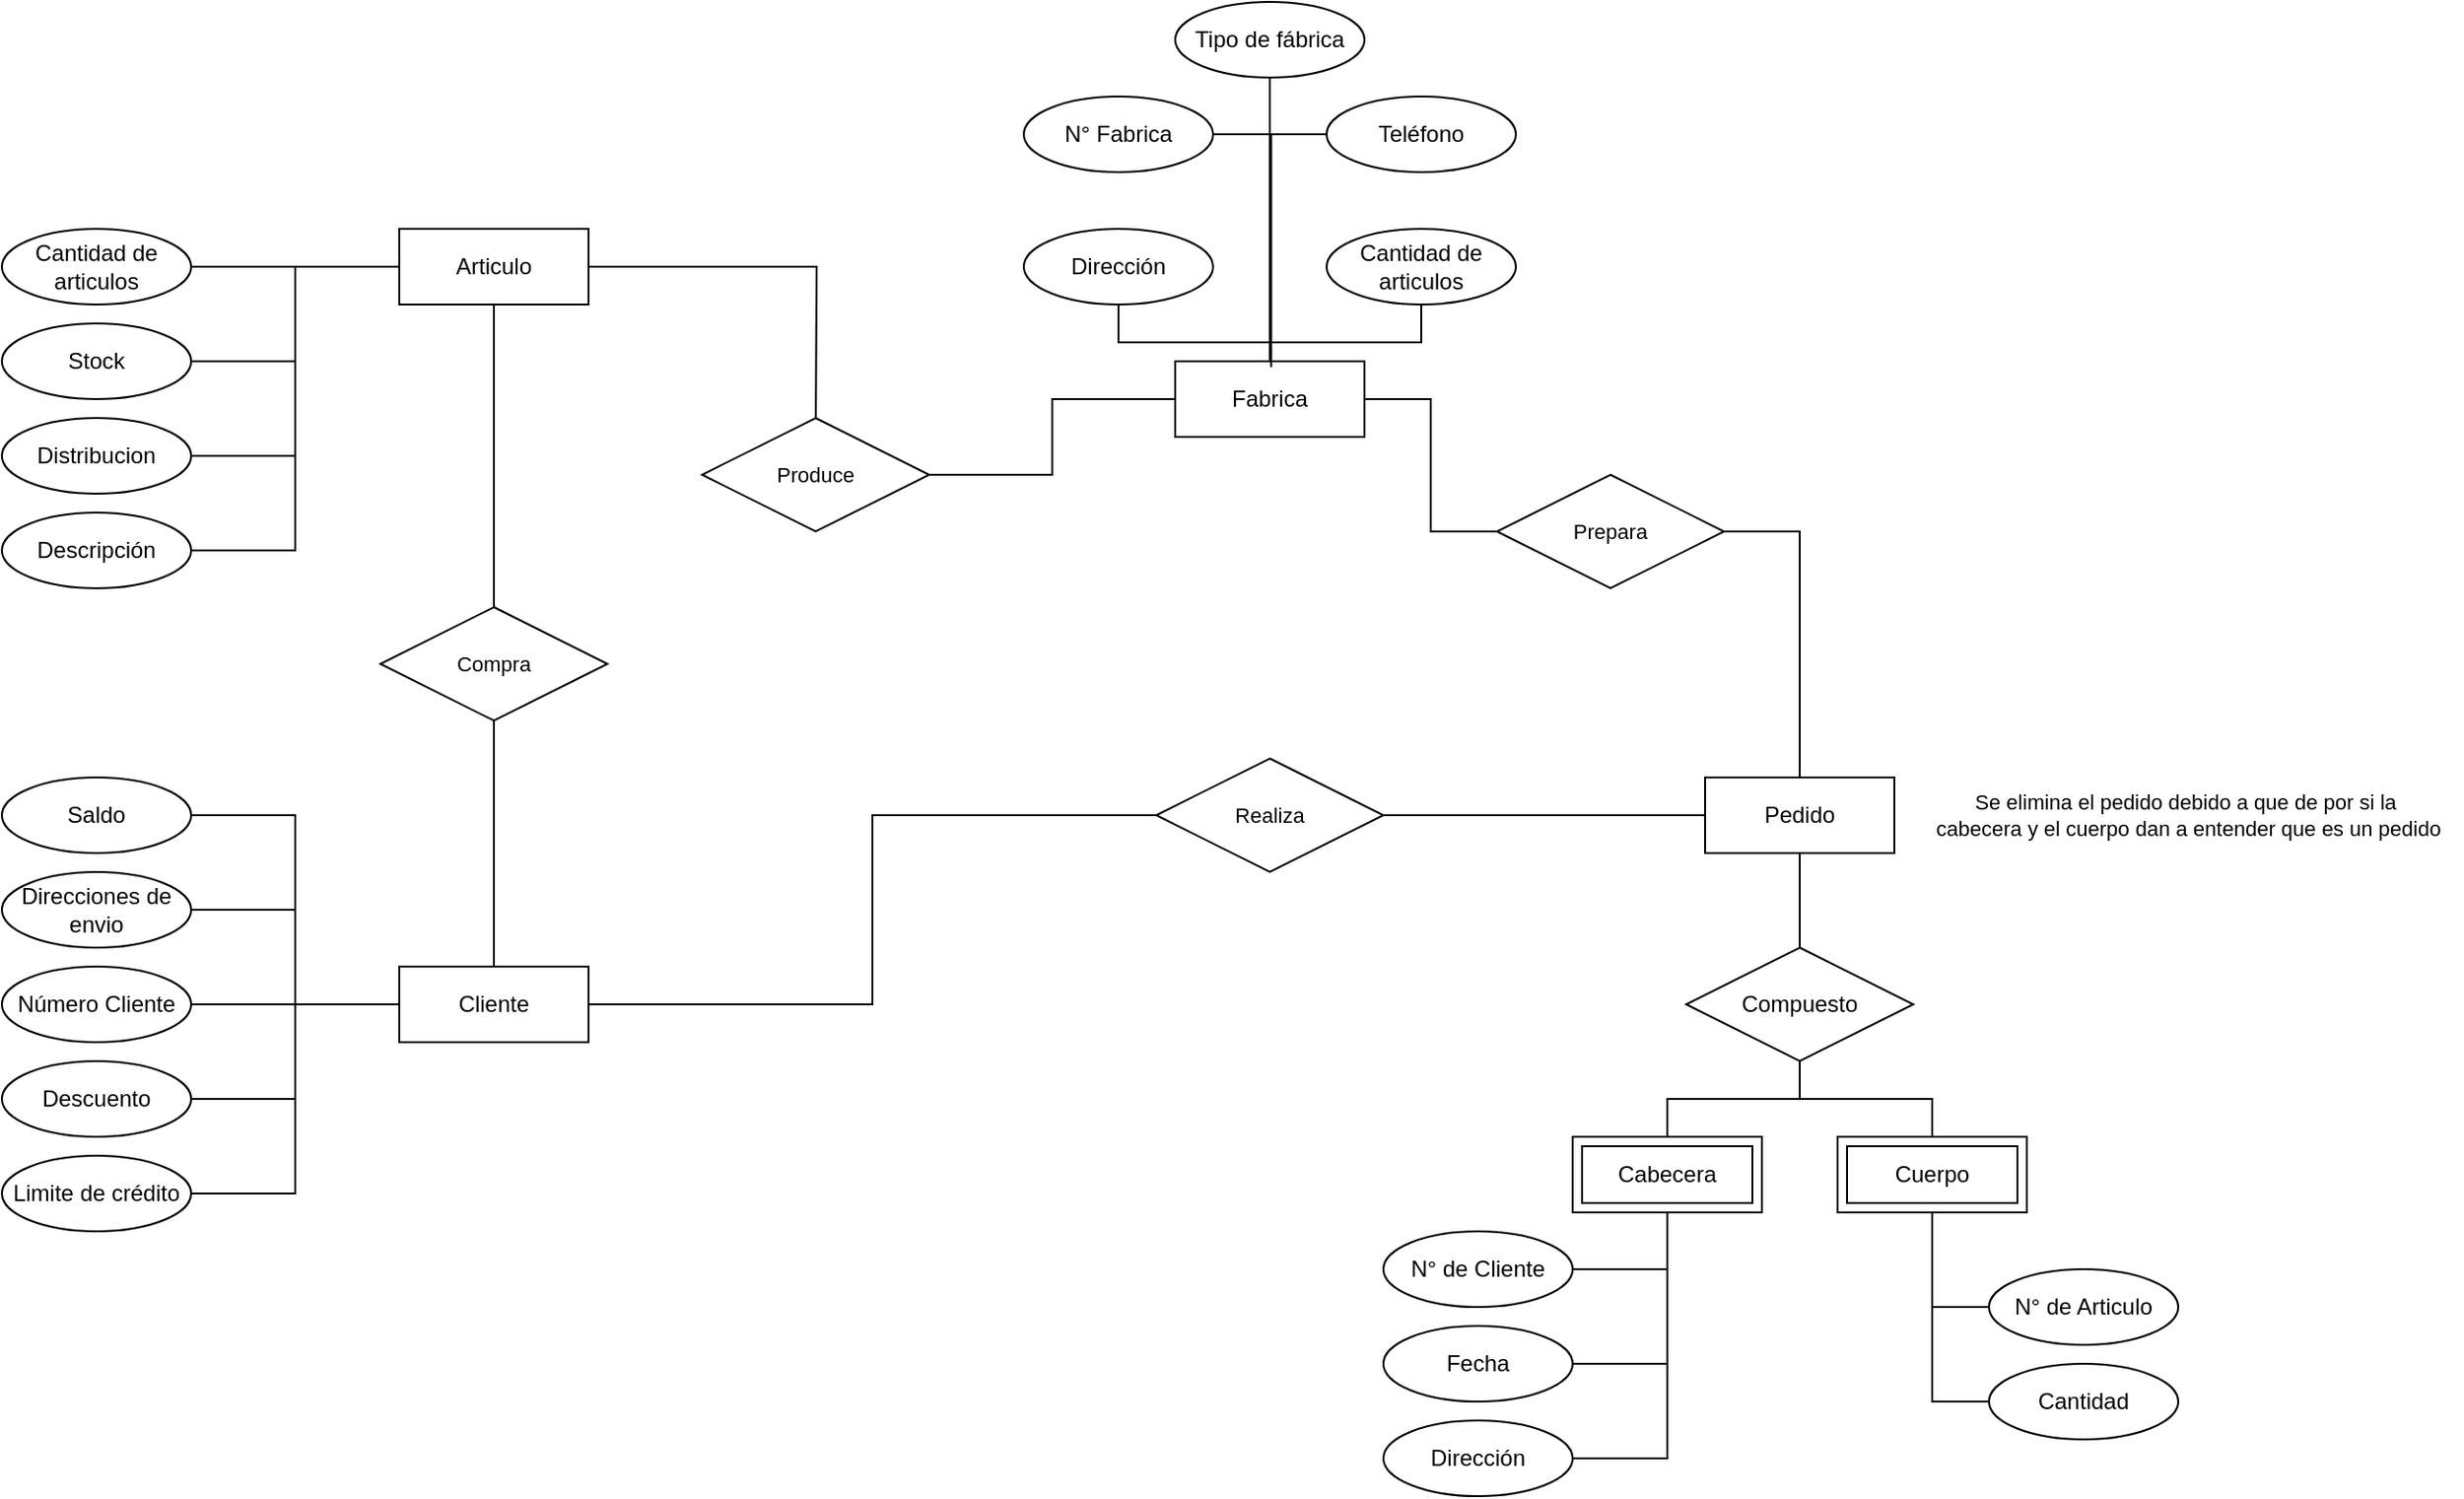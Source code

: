 <mxfile version="26.2.14">
  <diagram id="R2lEEEUBdFMjLlhIrx00" name="Page-1">
    <mxGraphModel dx="2528" dy="2024" grid="1" gridSize="10" guides="1" tooltips="1" connect="1" arrows="1" fold="1" page="1" pageScale="1" pageWidth="850" pageHeight="1100" math="0" shadow="0" extFonts="Permanent Marker^https://fonts.googleapis.com/css?family=Permanent+Marker">
      <root>
        <mxCell id="0" />
        <mxCell id="1" parent="0" />
        <mxCell id="qCwLDIvfv1qq6wKc-2Fu-142" style="edgeStyle=orthogonalEdgeStyle;shape=connector;rounded=0;orthogonalLoop=1;jettySize=auto;html=1;exitX=0;exitY=0.5;exitDx=0;exitDy=0;entryX=0;entryY=0.5;entryDx=0;entryDy=0;strokeColor=default;align=center;verticalAlign=middle;fontFamily=Helvetica;fontSize=11;fontColor=default;labelBackgroundColor=default;startFill=0;endArrow=none;" parent="1" source="sgwD09Vucb2RuYhrBA37-1" target="qCwLDIvfv1qq6wKc-2Fu-127" edge="1">
          <mxGeometry relative="1" as="geometry" />
        </mxCell>
        <mxCell id="sgwD09Vucb2RuYhrBA37-1" value="Cliente" style="whiteSpace=wrap;html=1;align=center;direction=west;" parent="1" vertex="1">
          <mxGeometry x="-510" y="140" width="100" height="40" as="geometry" />
        </mxCell>
        <mxCell id="qCwLDIvfv1qq6wKc-2Fu-140" style="edgeStyle=orthogonalEdgeStyle;shape=connector;rounded=0;orthogonalLoop=1;jettySize=auto;html=1;exitX=0;exitY=0.5;exitDx=0;exitDy=0;entryX=1;entryY=0.5;entryDx=0;entryDy=0;strokeColor=default;align=center;verticalAlign=middle;fontFamily=Helvetica;fontSize=11;fontColor=default;labelBackgroundColor=default;startFill=0;endArrow=none;" parent="1" source="sgwD09Vucb2RuYhrBA37-2" target="sgwD09Vucb2RuYhrBA37-1" edge="1">
          <mxGeometry relative="1" as="geometry" />
        </mxCell>
        <mxCell id="sgwD09Vucb2RuYhrBA37-2" value="Descuento" style="ellipse;whiteSpace=wrap;html=1;align=center;direction=west;" parent="1" vertex="1">
          <mxGeometry x="-720" y="190" width="100" height="40" as="geometry" />
        </mxCell>
        <mxCell id="qCwLDIvfv1qq6wKc-2Fu-70" style="edgeStyle=orthogonalEdgeStyle;shape=connector;rounded=0;orthogonalLoop=1;jettySize=auto;html=1;exitX=0.5;exitY=1;exitDx=0;exitDy=0;entryX=1;entryY=0.5;entryDx=0;entryDy=0;strokeColor=default;align=center;verticalAlign=middle;fontFamily=Helvetica;fontSize=11;fontColor=default;labelBackgroundColor=default;startFill=0;endArrow=none;" parent="1" source="sgwD09Vucb2RuYhrBA37-4" target="qCwLDIvfv1qq6wKc-2Fu-65" edge="1">
          <mxGeometry relative="1" as="geometry" />
        </mxCell>
        <mxCell id="qCwLDIvfv1qq6wKc-2Fu-71" style="edgeStyle=orthogonalEdgeStyle;shape=connector;rounded=0;orthogonalLoop=1;jettySize=auto;html=1;exitX=0.5;exitY=1;exitDx=0;exitDy=0;entryX=1;entryY=0.5;entryDx=0;entryDy=0;strokeColor=default;align=center;verticalAlign=middle;fontFamily=Helvetica;fontSize=11;fontColor=default;labelBackgroundColor=default;startFill=0;endArrow=none;" parent="1" source="sgwD09Vucb2RuYhrBA37-4" target="qCwLDIvfv1qq6wKc-2Fu-66" edge="1">
          <mxGeometry relative="1" as="geometry" />
        </mxCell>
        <mxCell id="qCwLDIvfv1qq6wKc-2Fu-72" style="edgeStyle=orthogonalEdgeStyle;shape=connector;rounded=0;orthogonalLoop=1;jettySize=auto;html=1;exitX=0.5;exitY=1;exitDx=0;exitDy=0;entryX=1;entryY=0.5;entryDx=0;entryDy=0;strokeColor=default;align=center;verticalAlign=middle;fontFamily=Helvetica;fontSize=11;fontColor=default;labelBackgroundColor=default;startFill=0;endArrow=none;" parent="1" source="sgwD09Vucb2RuYhrBA37-4" target="qCwLDIvfv1qq6wKc-2Fu-64" edge="1">
          <mxGeometry relative="1" as="geometry" />
        </mxCell>
        <mxCell id="sgwD09Vucb2RuYhrBA37-4" value="Cabecera" style="shape=ext;margin=3;double=1;whiteSpace=wrap;html=1;align=center;" parent="1" vertex="1">
          <mxGeometry x="110" y="230" width="100" height="40" as="geometry" />
        </mxCell>
        <mxCell id="qCwLDIvfv1qq6wKc-2Fu-131" style="edgeStyle=orthogonalEdgeStyle;shape=connector;rounded=0;orthogonalLoop=1;jettySize=auto;html=1;exitX=0.5;exitY=1;exitDx=0;exitDy=0;entryX=0.5;entryY=0;entryDx=0;entryDy=0;strokeColor=default;align=center;verticalAlign=middle;fontFamily=Helvetica;fontSize=11;fontColor=default;labelBackgroundColor=default;startFill=0;endArrow=none;" parent="1" source="qCwLDIvfv1qq6wKc-2Fu-1" target="qCwLDIvfv1qq6wKc-2Fu-130" edge="1">
          <mxGeometry relative="1" as="geometry" />
        </mxCell>
        <mxCell id="qCwLDIvfv1qq6wKc-2Fu-134" style="edgeStyle=orthogonalEdgeStyle;shape=connector;rounded=0;orthogonalLoop=1;jettySize=auto;html=1;exitX=0;exitY=0.5;exitDx=0;exitDy=0;entryX=1;entryY=0.5;entryDx=0;entryDy=0;strokeColor=default;align=center;verticalAlign=middle;fontFamily=Helvetica;fontSize=11;fontColor=default;labelBackgroundColor=default;startFill=0;endArrow=none;" parent="1" source="qCwLDIvfv1qq6wKc-2Fu-1" target="qCwLDIvfv1qq6wKc-2Fu-16" edge="1">
          <mxGeometry relative="1" as="geometry" />
        </mxCell>
        <mxCell id="qCwLDIvfv1qq6wKc-2Fu-135" style="edgeStyle=orthogonalEdgeStyle;shape=connector;rounded=0;orthogonalLoop=1;jettySize=auto;html=1;exitX=0;exitY=0.5;exitDx=0;exitDy=0;entryX=1;entryY=0.5;entryDx=0;entryDy=0;strokeColor=default;align=center;verticalAlign=middle;fontFamily=Helvetica;fontSize=11;fontColor=default;labelBackgroundColor=default;startFill=0;endArrow=none;" parent="1" source="qCwLDIvfv1qq6wKc-2Fu-1" target="qCwLDIvfv1qq6wKc-2Fu-15" edge="1">
          <mxGeometry relative="1" as="geometry" />
        </mxCell>
        <mxCell id="qCwLDIvfv1qq6wKc-2Fu-136" style="edgeStyle=orthogonalEdgeStyle;shape=connector;rounded=0;orthogonalLoop=1;jettySize=auto;html=1;exitX=0;exitY=0.5;exitDx=0;exitDy=0;entryX=1;entryY=0.5;entryDx=0;entryDy=0;strokeColor=default;align=center;verticalAlign=middle;fontFamily=Helvetica;fontSize=11;fontColor=default;labelBackgroundColor=default;startFill=0;endArrow=none;" parent="1" source="qCwLDIvfv1qq6wKc-2Fu-1" target="qCwLDIvfv1qq6wKc-2Fu-8" edge="1">
          <mxGeometry relative="1" as="geometry" />
        </mxCell>
        <mxCell id="qCwLDIvfv1qq6wKc-2Fu-146" style="edgeStyle=orthogonalEdgeStyle;shape=connector;rounded=0;orthogonalLoop=1;jettySize=auto;html=1;exitX=1;exitY=0.5;exitDx=0;exitDy=0;entryX=0;entryY=0.5;entryDx=0;entryDy=0;strokeColor=default;align=center;verticalAlign=middle;fontFamily=Helvetica;fontSize=11;fontColor=default;labelBackgroundColor=default;startFill=0;endArrow=none;" parent="1" source="qCwLDIvfv1qq6wKc-2Fu-1" edge="1">
          <mxGeometry relative="1" as="geometry">
            <mxPoint x="-290" y="-130" as="targetPoint" />
          </mxGeometry>
        </mxCell>
        <mxCell id="qCwLDIvfv1qq6wKc-2Fu-1" value="Articulo" style="whiteSpace=wrap;html=1;align=center;" parent="1" vertex="1">
          <mxGeometry x="-510" y="-250" width="100" height="40" as="geometry" />
        </mxCell>
        <mxCell id="qCwLDIvfv1qq6wKc-2Fu-144" style="edgeStyle=orthogonalEdgeStyle;shape=connector;rounded=0;orthogonalLoop=1;jettySize=auto;html=1;exitX=0.5;exitY=0;exitDx=0;exitDy=0;entryX=1;entryY=0.5;entryDx=0;entryDy=0;strokeColor=default;align=center;verticalAlign=middle;fontFamily=Helvetica;fontSize=11;fontColor=default;labelBackgroundColor=default;startFill=0;endArrow=none;" parent="1" source="qCwLDIvfv1qq6wKc-2Fu-2" target="qCwLDIvfv1qq6wKc-2Fu-126" edge="1">
          <mxGeometry relative="1" as="geometry" />
        </mxCell>
        <mxCell id="qCwLDIvfv1qq6wKc-2Fu-2" value="Pedido" style="whiteSpace=wrap;html=1;align=center;" parent="1" vertex="1">
          <mxGeometry x="180" y="40" width="100" height="40" as="geometry" />
        </mxCell>
        <mxCell id="qCwLDIvfv1qq6wKc-2Fu-73" style="edgeStyle=orthogonalEdgeStyle;shape=connector;rounded=0;orthogonalLoop=1;jettySize=auto;html=1;exitX=0.5;exitY=1;exitDx=0;exitDy=0;entryX=0;entryY=0.5;entryDx=0;entryDy=0;strokeColor=default;align=center;verticalAlign=middle;fontFamily=Helvetica;fontSize=11;fontColor=default;labelBackgroundColor=default;startFill=0;endArrow=none;" parent="1" source="qCwLDIvfv1qq6wKc-2Fu-4" target="qCwLDIvfv1qq6wKc-2Fu-68" edge="1">
          <mxGeometry relative="1" as="geometry" />
        </mxCell>
        <mxCell id="qCwLDIvfv1qq6wKc-2Fu-74" style="edgeStyle=orthogonalEdgeStyle;shape=connector;rounded=0;orthogonalLoop=1;jettySize=auto;html=1;exitX=0.5;exitY=1;exitDx=0;exitDy=0;entryX=0;entryY=0.5;entryDx=0;entryDy=0;strokeColor=default;align=center;verticalAlign=middle;fontFamily=Helvetica;fontSize=11;fontColor=default;labelBackgroundColor=default;startFill=0;endArrow=none;" parent="1" source="qCwLDIvfv1qq6wKc-2Fu-4" target="qCwLDIvfv1qq6wKc-2Fu-69" edge="1">
          <mxGeometry relative="1" as="geometry" />
        </mxCell>
        <mxCell id="qCwLDIvfv1qq6wKc-2Fu-4" value="Cuerpo" style="shape=ext;margin=3;double=1;whiteSpace=wrap;html=1;align=center;" parent="1" vertex="1">
          <mxGeometry x="250" y="230" width="100" height="40" as="geometry" />
        </mxCell>
        <mxCell id="qCwLDIvfv1qq6wKc-2Fu-137" style="edgeStyle=orthogonalEdgeStyle;shape=connector;rounded=0;orthogonalLoop=1;jettySize=auto;html=1;exitX=0;exitY=0.5;exitDx=0;exitDy=0;entryX=1;entryY=0.5;entryDx=0;entryDy=0;strokeColor=default;align=center;verticalAlign=middle;fontFamily=Helvetica;fontSize=11;fontColor=default;labelBackgroundColor=default;startFill=0;endArrow=none;" parent="1" source="qCwLDIvfv1qq6wKc-2Fu-5" target="sgwD09Vucb2RuYhrBA37-1" edge="1">
          <mxGeometry relative="1" as="geometry" />
        </mxCell>
        <mxCell id="qCwLDIvfv1qq6wKc-2Fu-5" value="Saldo" style="ellipse;whiteSpace=wrap;html=1;align=center;direction=west;" parent="1" vertex="1">
          <mxGeometry x="-720" y="40" width="100" height="40" as="geometry" />
        </mxCell>
        <mxCell id="qCwLDIvfv1qq6wKc-2Fu-139" style="edgeStyle=orthogonalEdgeStyle;shape=connector;rounded=0;orthogonalLoop=1;jettySize=auto;html=1;exitX=0;exitY=0.5;exitDx=0;exitDy=0;entryX=1;entryY=0.5;entryDx=0;entryDy=0;strokeColor=default;align=center;verticalAlign=middle;fontFamily=Helvetica;fontSize=11;fontColor=default;labelBackgroundColor=default;startFill=0;endArrow=none;" parent="1" source="qCwLDIvfv1qq6wKc-2Fu-6" target="sgwD09Vucb2RuYhrBA37-1" edge="1">
          <mxGeometry relative="1" as="geometry" />
        </mxCell>
        <mxCell id="qCwLDIvfv1qq6wKc-2Fu-6" value="Número Cliente" style="ellipse;whiteSpace=wrap;html=1;align=center;direction=west;" parent="1" vertex="1">
          <mxGeometry x="-720" y="140" width="100" height="40" as="geometry" />
        </mxCell>
        <mxCell id="qCwLDIvfv1qq6wKc-2Fu-141" style="edgeStyle=orthogonalEdgeStyle;shape=connector;rounded=0;orthogonalLoop=1;jettySize=auto;html=1;exitX=0;exitY=0.5;exitDx=0;exitDy=0;entryX=1;entryY=0.5;entryDx=0;entryDy=0;strokeColor=default;align=center;verticalAlign=middle;fontFamily=Helvetica;fontSize=11;fontColor=default;labelBackgroundColor=default;startFill=0;endArrow=none;" parent="1" source="qCwLDIvfv1qq6wKc-2Fu-7" target="sgwD09Vucb2RuYhrBA37-1" edge="1">
          <mxGeometry relative="1" as="geometry" />
        </mxCell>
        <mxCell id="qCwLDIvfv1qq6wKc-2Fu-7" value="Limite de crédito" style="ellipse;whiteSpace=wrap;html=1;align=center;direction=west;" parent="1" vertex="1">
          <mxGeometry x="-720" y="240" width="100" height="40" as="geometry" />
        </mxCell>
        <mxCell id="qCwLDIvfv1qq6wKc-2Fu-8" value="Descripción" style="ellipse;whiteSpace=wrap;html=1;align=center;" parent="1" vertex="1">
          <mxGeometry x="-720" y="-100" width="100" height="40" as="geometry" />
        </mxCell>
        <mxCell id="qCwLDIvfv1qq6wKc-2Fu-138" style="edgeStyle=orthogonalEdgeStyle;shape=connector;rounded=0;orthogonalLoop=1;jettySize=auto;html=1;exitX=0;exitY=0.5;exitDx=0;exitDy=0;entryX=1;entryY=0.5;entryDx=0;entryDy=0;strokeColor=default;align=center;verticalAlign=middle;fontFamily=Helvetica;fontSize=11;fontColor=default;labelBackgroundColor=default;startFill=0;endArrow=none;" parent="1" source="qCwLDIvfv1qq6wKc-2Fu-9" target="sgwD09Vucb2RuYhrBA37-1" edge="1">
          <mxGeometry relative="1" as="geometry" />
        </mxCell>
        <mxCell id="qCwLDIvfv1qq6wKc-2Fu-9" value="Direcciones de envio" style="ellipse;whiteSpace=wrap;html=1;align=center;direction=west;" parent="1" vertex="1">
          <mxGeometry x="-720" y="90" width="100" height="40" as="geometry" />
        </mxCell>
        <mxCell id="qCwLDIvfv1qq6wKc-2Fu-15" value="Distribucion" style="ellipse;whiteSpace=wrap;html=1;align=center;" parent="1" vertex="1">
          <mxGeometry x="-720" y="-150" width="100" height="40" as="geometry" />
        </mxCell>
        <mxCell id="qCwLDIvfv1qq6wKc-2Fu-16" value="Stock" style="ellipse;whiteSpace=wrap;html=1;align=center;" parent="1" vertex="1">
          <mxGeometry x="-720" y="-200" width="100" height="40" as="geometry" />
        </mxCell>
        <mxCell id="qCwLDIvfv1qq6wKc-2Fu-133" style="edgeStyle=orthogonalEdgeStyle;shape=connector;rounded=0;orthogonalLoop=1;jettySize=auto;html=1;exitX=1;exitY=0.5;exitDx=0;exitDy=0;entryX=0;entryY=0.5;entryDx=0;entryDy=0;strokeColor=default;align=center;verticalAlign=middle;fontFamily=Helvetica;fontSize=11;fontColor=default;labelBackgroundColor=default;startFill=0;endArrow=none;" parent="1" source="qCwLDIvfv1qq6wKc-2Fu-17" target="qCwLDIvfv1qq6wKc-2Fu-1" edge="1">
          <mxGeometry relative="1" as="geometry" />
        </mxCell>
        <mxCell id="qCwLDIvfv1qq6wKc-2Fu-17" value="Cantidad de articulos" style="ellipse;whiteSpace=wrap;html=1;align=center;" parent="1" vertex="1">
          <mxGeometry x="-720" y="-250" width="100" height="40" as="geometry" />
        </mxCell>
        <mxCell id="qCwLDIvfv1qq6wKc-2Fu-109" style="edgeStyle=orthogonalEdgeStyle;shape=connector;rounded=0;orthogonalLoop=1;jettySize=auto;html=1;exitX=1;exitY=0.5;exitDx=0;exitDy=0;entryX=0.5;entryY=0;entryDx=0;entryDy=0;strokeColor=default;align=center;verticalAlign=middle;fontFamily=Helvetica;fontSize=11;fontColor=default;labelBackgroundColor=default;startFill=0;endArrow=none;" parent="1" source="qCwLDIvfv1qq6wKc-2Fu-22" target="qCwLDIvfv1qq6wKc-2Fu-30" edge="1">
          <mxGeometry relative="1" as="geometry" />
        </mxCell>
        <mxCell id="qCwLDIvfv1qq6wKc-2Fu-22" value="N° Fabrica" style="ellipse;whiteSpace=wrap;html=1;align=center;" parent="1" vertex="1">
          <mxGeometry x="-180" y="-320" width="100" height="40" as="geometry" />
        </mxCell>
        <mxCell id="qCwLDIvfv1qq6wKc-2Fu-23" value="Teléfono" style="ellipse;whiteSpace=wrap;html=1;align=center;" parent="1" vertex="1">
          <mxGeometry x="-20" y="-320" width="100" height="40" as="geometry" />
        </mxCell>
        <mxCell id="qCwLDIvfv1qq6wKc-2Fu-106" style="edgeStyle=orthogonalEdgeStyle;shape=connector;rounded=0;orthogonalLoop=1;jettySize=auto;html=1;exitX=0.5;exitY=1;exitDx=0;exitDy=0;entryX=0.5;entryY=0;entryDx=0;entryDy=0;strokeColor=default;align=center;verticalAlign=middle;fontFamily=Helvetica;fontSize=11;fontColor=default;labelBackgroundColor=default;startFill=0;endArrow=none;" parent="1" source="qCwLDIvfv1qq6wKc-2Fu-24" target="qCwLDIvfv1qq6wKc-2Fu-30" edge="1">
          <mxGeometry relative="1" as="geometry">
            <Array as="points">
              <mxPoint x="-130" y="-190" />
              <mxPoint x="-50" y="-190" />
            </Array>
          </mxGeometry>
        </mxCell>
        <mxCell id="qCwLDIvfv1qq6wKc-2Fu-24" value="Dirección" style="ellipse;whiteSpace=wrap;html=1;align=center;" parent="1" vertex="1">
          <mxGeometry x="-180" y="-250" width="100" height="40" as="geometry" />
        </mxCell>
        <mxCell id="eQmwyzFiXlrQ7T_pg-14-2" style="edgeStyle=orthogonalEdgeStyle;rounded=0;orthogonalLoop=1;jettySize=auto;html=1;exitX=0.5;exitY=0;exitDx=0;exitDy=0;entryX=0.5;entryY=1;entryDx=0;entryDy=0;endArrow=none;startFill=0;" edge="1" parent="1" source="qCwLDIvfv1qq6wKc-2Fu-30" target="eQmwyzFiXlrQ7T_pg-14-1">
          <mxGeometry relative="1" as="geometry" />
        </mxCell>
        <mxCell id="qCwLDIvfv1qq6wKc-2Fu-30" value="Fabrica" style="whiteSpace=wrap;html=1;align=center;" parent="1" vertex="1">
          <mxGeometry x="-100" y="-180" width="100" height="40" as="geometry" />
        </mxCell>
        <mxCell id="qCwLDIvfv1qq6wKc-2Fu-108" style="edgeStyle=orthogonalEdgeStyle;shape=connector;rounded=0;orthogonalLoop=1;jettySize=auto;html=1;exitX=0.5;exitY=1;exitDx=0;exitDy=0;entryX=0.5;entryY=0;entryDx=0;entryDy=0;strokeColor=default;align=center;verticalAlign=middle;fontFamily=Helvetica;fontSize=11;fontColor=default;labelBackgroundColor=default;startFill=0;endArrow=none;" parent="1" source="qCwLDIvfv1qq6wKc-2Fu-62" target="qCwLDIvfv1qq6wKc-2Fu-30" edge="1">
          <mxGeometry relative="1" as="geometry">
            <Array as="points">
              <mxPoint x="30" y="-190" />
              <mxPoint x="-50" y="-190" />
            </Array>
          </mxGeometry>
        </mxCell>
        <mxCell id="qCwLDIvfv1qq6wKc-2Fu-62" value="Cantidad de articulos" style="ellipse;whiteSpace=wrap;html=1;align=center;" parent="1" vertex="1">
          <mxGeometry x="-20" y="-250" width="100" height="40" as="geometry" />
        </mxCell>
        <mxCell id="qCwLDIvfv1qq6wKc-2Fu-64" value="Dirección" style="ellipse;whiteSpace=wrap;html=1;align=center;" parent="1" vertex="1">
          <mxGeometry x="10" y="380" width="100" height="40" as="geometry" />
        </mxCell>
        <mxCell id="qCwLDIvfv1qq6wKc-2Fu-65" value="N° de Cliente" style="ellipse;whiteSpace=wrap;html=1;align=center;" parent="1" vertex="1">
          <mxGeometry x="10" y="280" width="100" height="40" as="geometry" />
        </mxCell>
        <mxCell id="qCwLDIvfv1qq6wKc-2Fu-66" value="Fecha" style="ellipse;whiteSpace=wrap;html=1;align=center;" parent="1" vertex="1">
          <mxGeometry x="10" y="330" width="100" height="40" as="geometry" />
        </mxCell>
        <mxCell id="qCwLDIvfv1qq6wKc-2Fu-68" value="N° de Articulo" style="ellipse;whiteSpace=wrap;html=1;align=center;" parent="1" vertex="1">
          <mxGeometry x="330" y="300" width="100" height="40" as="geometry" />
        </mxCell>
        <mxCell id="qCwLDIvfv1qq6wKc-2Fu-69" value="Cantidad" style="ellipse;whiteSpace=wrap;html=1;align=center;" parent="1" vertex="1">
          <mxGeometry x="330" y="350" width="100" height="40" as="geometry" />
        </mxCell>
        <mxCell id="qCwLDIvfv1qq6wKc-2Fu-102" style="edgeStyle=orthogonalEdgeStyle;shape=connector;rounded=0;orthogonalLoop=1;jettySize=auto;html=1;exitX=0.5;exitY=1;exitDx=0;exitDy=0;entryX=0.5;entryY=0;entryDx=0;entryDy=0;strokeColor=default;align=center;verticalAlign=middle;fontFamily=Helvetica;fontSize=11;fontColor=default;labelBackgroundColor=default;startFill=0;endArrow=none;" parent="1" source="qCwLDIvfv1qq6wKc-2Fu-90" target="sgwD09Vucb2RuYhrBA37-4" edge="1">
          <mxGeometry relative="1" as="geometry" />
        </mxCell>
        <mxCell id="qCwLDIvfv1qq6wKc-2Fu-103" style="edgeStyle=orthogonalEdgeStyle;shape=connector;rounded=0;orthogonalLoop=1;jettySize=auto;html=1;exitX=0.5;exitY=1;exitDx=0;exitDy=0;entryX=0.5;entryY=0;entryDx=0;entryDy=0;strokeColor=default;align=center;verticalAlign=middle;fontFamily=Helvetica;fontSize=11;fontColor=default;labelBackgroundColor=default;startFill=0;endArrow=none;" parent="1" source="qCwLDIvfv1qq6wKc-2Fu-90" target="qCwLDIvfv1qq6wKc-2Fu-4" edge="1">
          <mxGeometry relative="1" as="geometry" />
        </mxCell>
        <mxCell id="qCwLDIvfv1qq6wKc-2Fu-104" style="edgeStyle=orthogonalEdgeStyle;shape=connector;rounded=0;orthogonalLoop=1;jettySize=auto;html=1;exitX=0.5;exitY=0;exitDx=0;exitDy=0;entryX=0.5;entryY=1;entryDx=0;entryDy=0;strokeColor=default;align=center;verticalAlign=middle;fontFamily=Helvetica;fontSize=11;fontColor=default;labelBackgroundColor=default;startFill=0;endArrow=none;" parent="1" source="qCwLDIvfv1qq6wKc-2Fu-90" target="qCwLDIvfv1qq6wKc-2Fu-2" edge="1">
          <mxGeometry relative="1" as="geometry" />
        </mxCell>
        <mxCell id="qCwLDIvfv1qq6wKc-2Fu-90" value="Compuesto" style="shape=rhombus;perimeter=rhombusPerimeter;whiteSpace=wrap;html=1;align=center;" parent="1" vertex="1">
          <mxGeometry x="170" y="130" width="120" height="60" as="geometry" />
        </mxCell>
        <mxCell id="qCwLDIvfv1qq6wKc-2Fu-110" style="edgeStyle=orthogonalEdgeStyle;shape=connector;rounded=0;orthogonalLoop=1;jettySize=auto;html=1;exitX=0;exitY=0.5;exitDx=0;exitDy=0;entryX=0.507;entryY=0.079;entryDx=0;entryDy=0;entryPerimeter=0;strokeColor=default;align=center;verticalAlign=middle;fontFamily=Helvetica;fontSize=11;fontColor=default;labelBackgroundColor=default;startFill=0;endArrow=none;" parent="1" source="qCwLDIvfv1qq6wKc-2Fu-23" target="qCwLDIvfv1qq6wKc-2Fu-30" edge="1">
          <mxGeometry relative="1" as="geometry" />
        </mxCell>
        <mxCell id="qCwLDIvfv1qq6wKc-2Fu-145" style="edgeStyle=orthogonalEdgeStyle;shape=connector;rounded=0;orthogonalLoop=1;jettySize=auto;html=1;exitX=0;exitY=0.5;exitDx=0;exitDy=0;entryX=1;entryY=0.5;entryDx=0;entryDy=0;strokeColor=default;align=center;verticalAlign=middle;fontFamily=Helvetica;fontSize=11;fontColor=default;labelBackgroundColor=default;startFill=0;endArrow=none;" parent="1" source="qCwLDIvfv1qq6wKc-2Fu-126" target="qCwLDIvfv1qq6wKc-2Fu-30" edge="1">
          <mxGeometry relative="1" as="geometry" />
        </mxCell>
        <mxCell id="qCwLDIvfv1qq6wKc-2Fu-126" value="Prepara" style="shape=rhombus;perimeter=rhombusPerimeter;whiteSpace=wrap;html=1;align=center;fontFamily=Helvetica;fontSize=11;fontColor=default;labelBackgroundColor=default;" parent="1" vertex="1">
          <mxGeometry x="70" y="-120" width="120" height="60" as="geometry" />
        </mxCell>
        <mxCell id="qCwLDIvfv1qq6wKc-2Fu-143" style="edgeStyle=orthogonalEdgeStyle;shape=connector;rounded=0;orthogonalLoop=1;jettySize=auto;html=1;exitX=1;exitY=0.5;exitDx=0;exitDy=0;entryX=0;entryY=0.5;entryDx=0;entryDy=0;strokeColor=default;align=center;verticalAlign=middle;fontFamily=Helvetica;fontSize=11;fontColor=default;labelBackgroundColor=default;startFill=0;endArrow=none;" parent="1" source="qCwLDIvfv1qq6wKc-2Fu-127" target="qCwLDIvfv1qq6wKc-2Fu-2" edge="1">
          <mxGeometry relative="1" as="geometry" />
        </mxCell>
        <mxCell id="qCwLDIvfv1qq6wKc-2Fu-127" value="Realiza" style="shape=rhombus;perimeter=rhombusPerimeter;whiteSpace=wrap;html=1;align=center;fontFamily=Helvetica;fontSize=11;fontColor=default;labelBackgroundColor=default;" parent="1" vertex="1">
          <mxGeometry x="-110" y="30" width="120" height="60" as="geometry" />
        </mxCell>
        <mxCell id="qCwLDIvfv1qq6wKc-2Fu-147" style="edgeStyle=orthogonalEdgeStyle;shape=connector;rounded=0;orthogonalLoop=1;jettySize=auto;html=1;exitX=1;exitY=0.5;exitDx=0;exitDy=0;entryX=0;entryY=0.5;entryDx=0;entryDy=0;strokeColor=default;align=center;verticalAlign=middle;fontFamily=Helvetica;fontSize=11;fontColor=default;labelBackgroundColor=default;startFill=0;endArrow=none;" parent="1" source="qCwLDIvfv1qq6wKc-2Fu-129" target="qCwLDIvfv1qq6wKc-2Fu-30" edge="1">
          <mxGeometry relative="1" as="geometry" />
        </mxCell>
        <mxCell id="qCwLDIvfv1qq6wKc-2Fu-129" value="Produce" style="shape=rhombus;perimeter=rhombusPerimeter;whiteSpace=wrap;html=1;align=center;fontFamily=Helvetica;fontSize=11;fontColor=default;labelBackgroundColor=default;" parent="1" vertex="1">
          <mxGeometry x="-350" y="-150" width="120" height="60" as="geometry" />
        </mxCell>
        <mxCell id="qCwLDIvfv1qq6wKc-2Fu-132" style="edgeStyle=orthogonalEdgeStyle;shape=connector;rounded=0;orthogonalLoop=1;jettySize=auto;html=1;exitX=0.5;exitY=1;exitDx=0;exitDy=0;entryX=0.5;entryY=1;entryDx=0;entryDy=0;strokeColor=default;align=center;verticalAlign=middle;fontFamily=Helvetica;fontSize=11;fontColor=default;labelBackgroundColor=default;startFill=0;endArrow=none;" parent="1" source="qCwLDIvfv1qq6wKc-2Fu-130" target="sgwD09Vucb2RuYhrBA37-1" edge="1">
          <mxGeometry relative="1" as="geometry" />
        </mxCell>
        <mxCell id="qCwLDIvfv1qq6wKc-2Fu-130" value="Compra" style="shape=rhombus;perimeter=rhombusPerimeter;whiteSpace=wrap;html=1;align=center;fontFamily=Helvetica;fontSize=11;fontColor=default;labelBackgroundColor=default;" parent="1" vertex="1">
          <mxGeometry x="-520" y="-50" width="120" height="60" as="geometry" />
        </mxCell>
        <mxCell id="eQmwyzFiXlrQ7T_pg-14-1" value="Tipo de fábrica" style="ellipse;whiteSpace=wrap;html=1;align=center;" vertex="1" parent="1">
          <mxGeometry x="-100" y="-370" width="100" height="40" as="geometry" />
        </mxCell>
        <mxCell id="eQmwyzFiXlrQ7T_pg-14-3" value="Se elimina el pedido debido a que de por si la&amp;nbsp;&lt;div&gt;cabecera y el cuerpo dan a entender que es un pedido&lt;/div&gt;" style="text;html=1;align=center;verticalAlign=middle;resizable=0;points=[];autosize=1;strokeColor=none;fillColor=none;fontFamily=Helvetica;fontSize=11;fontColor=default;labelBackgroundColor=default;" vertex="1" parent="1">
          <mxGeometry x="290" y="40" width="290" height="40" as="geometry" />
        </mxCell>
      </root>
    </mxGraphModel>
  </diagram>
</mxfile>
